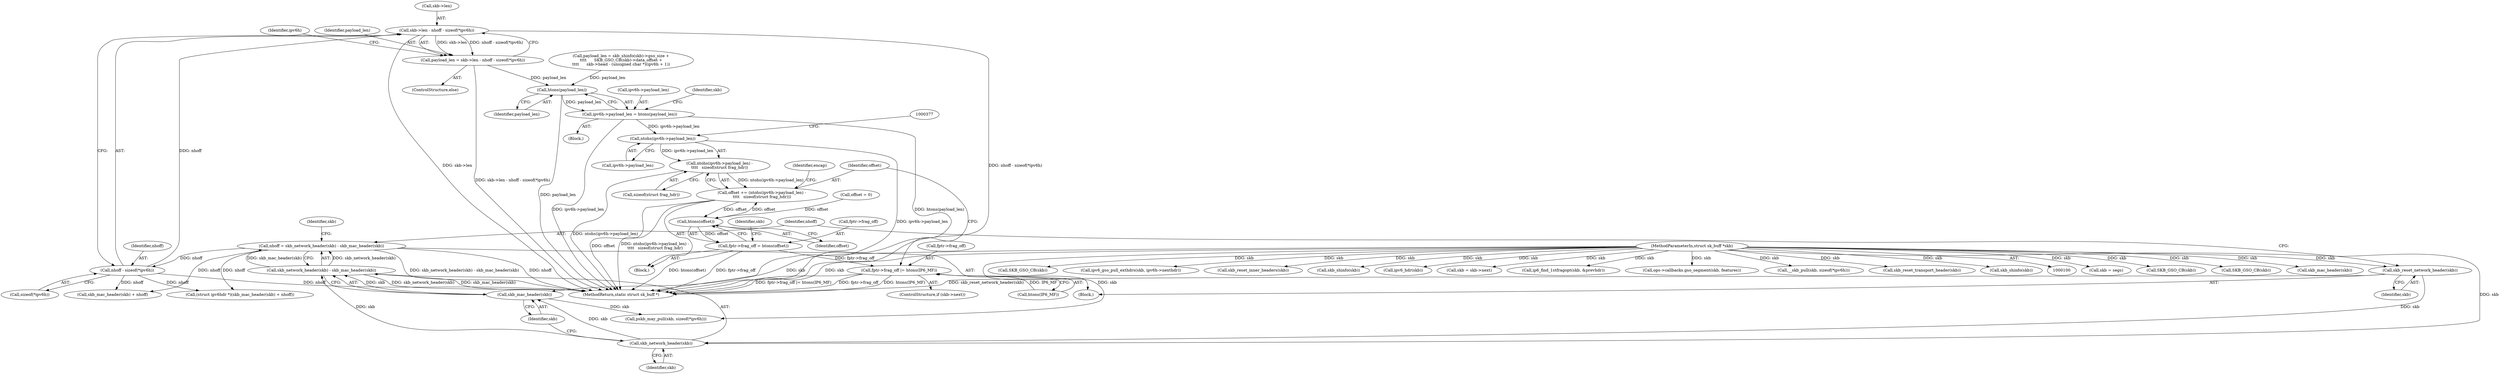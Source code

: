 digraph "0_linux_2423496af35d94a87156b063ea5cedffc10a70a1@API" {
"1000302" [label="(Call,skb->len - nhoff - sizeof(*ipv6h))"];
"1000306" [label="(Call,nhoff - sizeof(*ipv6h))"];
"1000127" [label="(Call,nhoff = skb_network_header(skb) - skb_mac_header(skb))"];
"1000129" [label="(Call,skb_network_header(skb) - skb_mac_header(skb))"];
"1000130" [label="(Call,skb_network_header(skb))"];
"1000125" [label="(Call,skb_reset_network_header(skb))"];
"1000101" [label="(MethodParameterIn,struct sk_buff *skb)"];
"1000132" [label="(Call,skb_mac_header(skb))"];
"1000300" [label="(Call,payload_len = skb->len - nhoff - sizeof(*ipv6h))"];
"1000315" [label="(Call,htons(payload_len))"];
"1000311" [label="(Call,ipv6h->payload_len = htons(payload_len))"];
"1000372" [label="(Call,ntohs(ipv6h->payload_len))"];
"1000371" [label="(Call,ntohs(ipv6h->payload_len) -\n\t\t\t\t   sizeof(struct frag_hdr))"];
"1000369" [label="(Call,offset += (ntohs(ipv6h->payload_len) -\n\t\t\t\t   sizeof(struct frag_hdr)))"];
"1000357" [label="(Call,htons(offset))"];
"1000353" [label="(Call,fptr->frag_off = htons(offset))"];
"1000363" [label="(Call,fptr->frag_off |= htons(IP6_MF))"];
"1000312" [label="(Call,ipv6h->payload_len)"];
"1000361" [label="(Identifier,skb)"];
"1000137" [label="(Call,pskb_may_pull(skb, sizeof(*ipv6h)))"];
"1000372" [label="(Call,ntohs(ipv6h->payload_len))"];
"1000316" [label="(Identifier,payload_len)"];
"1000308" [label="(Call,sizeof(*ipv6h))"];
"1000307" [label="(Identifier,nhoff)"];
"1000258" [label="(Call,skb = segs)"];
"1000126" [label="(Identifier,skb)"];
"1000147" [label="(Call,SKB_GSO_CB(skb))"];
"1000162" [label="(Call,SKB_GSO_CB(skb))"];
"1000273" [label="(Call,skb_mac_header(skb))"];
"1000303" [label="(Call,skb->len)"];
"1000129" [label="(Call,skb_network_header(skb) - skb_mac_header(skb))"];
"1000287" [label="(Call,SKB_GSO_CB(skb))"];
"1000184" [label="(Call,ipv6_gso_pull_exthdrs(skb, ipv6h->nexthdr))"];
"1000306" [label="(Call,nhoff - sizeof(*ipv6h))"];
"1000330" [label="(Block,)"];
"1000353" [label="(Call,fptr->frag_off = htons(offset))"];
"1000370" [label="(Identifier,offset)"];
"1000127" [label="(Call,nhoff = skb_network_header(skb) - skb_mac_header(skb))"];
"1000302" [label="(Call,skb->len - nhoff - sizeof(*ipv6h))"];
"1000101" [label="(MethodParameterIn,struct sk_buff *skb)"];
"1000373" [label="(Call,ipv6h->payload_len)"];
"1000364" [label="(Call,fptr->frag_off)"];
"1000380" [label="(Call,skb_reset_inner_headers(skb))"];
"1000118" [label="(Call,offset = 0)"];
"1000300" [label="(Call,payload_len = skb->len - nhoff - sizeof(*ipv6h))"];
"1000311" [label="(Call,ipv6h->payload_len = htons(payload_len))"];
"1000282" [label="(Call,skb_shinfo(skb))"];
"1000125" [label="(Call,skb_reset_network_header(skb))"];
"1000270" [label="(Call,(struct ipv6hdr *)(skb_mac_header(skb) + nhoff))"];
"1000272" [label="(Call,skb_mac_header(skb) + nhoff)"];
"1000358" [label="(Identifier,offset)"];
"1000170" [label="(Call,ipv6_hdr(skb))"];
"1000262" [label="(Call,skb = skb->next)"];
"1000367" [label="(Call,htons(IP6_MF))"];
"1000313" [label="(Identifier,ipv6h)"];
"1000371" [label="(Call,ntohs(ipv6h->payload_len) -\n\t\t\t\t   sizeof(struct frag_hdr))"];
"1000131" [label="(Identifier,skb)"];
"1000132" [label="(Call,skb_mac_header(skb))"];
"1000363" [label="(Call,fptr->frag_off |= htons(IP6_MF))"];
"1000359" [label="(ControlStructure,if (skb->next))"];
"1000379" [label="(Identifier,encap)"];
"1000278" [label="(Call,payload_len = skb_shinfo(skb)->gso_size +\n\t\t\t\t      SKB_GSO_CB(skb)->data_offset +\n\t\t\t\t      skb->head - (unsigned char *)(ipv6h + 1))"];
"1000267" [label="(Block,)"];
"1000128" [label="(Identifier,nhoff)"];
"1000133" [label="(Identifier,skb)"];
"1000301" [label="(Identifier,payload_len)"];
"1000319" [label="(Identifier,skb)"];
"1000138" [label="(Identifier,skb)"];
"1000299" [label="(ControlStructure,else)"];
"1000376" [label="(Call,sizeof(struct frag_hdr))"];
"1000333" [label="(Call,ip6_find_1stfragopt(skb, &prevhdr))"];
"1000354" [label="(Call,fptr->frag_off)"];
"1000357" [label="(Call,htons(offset))"];
"1000385" [label="(MethodReturn,static struct sk_buff *)"];
"1000315" [label="(Call,htons(payload_len))"];
"1000240" [label="(Call,ops->callbacks.gso_segment(skb, features))"];
"1000172" [label="(Call,__skb_pull(skb, sizeof(*ipv6h)))"];
"1000236" [label="(Call,skb_reset_transport_header(skb))"];
"1000103" [label="(Block,)"];
"1000369" [label="(Call,offset += (ntohs(ipv6h->payload_len) -\n\t\t\t\t   sizeof(struct frag_hdr)))"];
"1000196" [label="(Call,skb_shinfo(skb))"];
"1000130" [label="(Call,skb_network_header(skb))"];
"1000302" -> "1000300"  [label="AST: "];
"1000302" -> "1000306"  [label="CFG: "];
"1000303" -> "1000302"  [label="AST: "];
"1000306" -> "1000302"  [label="AST: "];
"1000300" -> "1000302"  [label="CFG: "];
"1000302" -> "1000385"  [label="DDG: skb->len"];
"1000302" -> "1000385"  [label="DDG: nhoff - sizeof(*ipv6h)"];
"1000302" -> "1000300"  [label="DDG: skb->len"];
"1000302" -> "1000300"  [label="DDG: nhoff - sizeof(*ipv6h)"];
"1000306" -> "1000302"  [label="DDG: nhoff"];
"1000306" -> "1000308"  [label="CFG: "];
"1000307" -> "1000306"  [label="AST: "];
"1000308" -> "1000306"  [label="AST: "];
"1000306" -> "1000385"  [label="DDG: nhoff"];
"1000306" -> "1000270"  [label="DDG: nhoff"];
"1000306" -> "1000272"  [label="DDG: nhoff"];
"1000127" -> "1000306"  [label="DDG: nhoff"];
"1000127" -> "1000103"  [label="AST: "];
"1000127" -> "1000129"  [label="CFG: "];
"1000128" -> "1000127"  [label="AST: "];
"1000129" -> "1000127"  [label="AST: "];
"1000138" -> "1000127"  [label="CFG: "];
"1000127" -> "1000385"  [label="DDG: skb_network_header(skb) - skb_mac_header(skb)"];
"1000127" -> "1000385"  [label="DDG: nhoff"];
"1000129" -> "1000127"  [label="DDG: skb_network_header(skb)"];
"1000129" -> "1000127"  [label="DDG: skb_mac_header(skb)"];
"1000127" -> "1000270"  [label="DDG: nhoff"];
"1000127" -> "1000272"  [label="DDG: nhoff"];
"1000129" -> "1000132"  [label="CFG: "];
"1000130" -> "1000129"  [label="AST: "];
"1000132" -> "1000129"  [label="AST: "];
"1000129" -> "1000385"  [label="DDG: skb_network_header(skb)"];
"1000129" -> "1000385"  [label="DDG: skb_mac_header(skb)"];
"1000130" -> "1000129"  [label="DDG: skb"];
"1000132" -> "1000129"  [label="DDG: skb"];
"1000130" -> "1000131"  [label="CFG: "];
"1000131" -> "1000130"  [label="AST: "];
"1000133" -> "1000130"  [label="CFG: "];
"1000125" -> "1000130"  [label="DDG: skb"];
"1000101" -> "1000130"  [label="DDG: skb"];
"1000130" -> "1000132"  [label="DDG: skb"];
"1000125" -> "1000103"  [label="AST: "];
"1000125" -> "1000126"  [label="CFG: "];
"1000126" -> "1000125"  [label="AST: "];
"1000128" -> "1000125"  [label="CFG: "];
"1000125" -> "1000385"  [label="DDG: skb_reset_network_header(skb)"];
"1000101" -> "1000125"  [label="DDG: skb"];
"1000101" -> "1000100"  [label="AST: "];
"1000101" -> "1000385"  [label="DDG: skb"];
"1000101" -> "1000132"  [label="DDG: skb"];
"1000101" -> "1000137"  [label="DDG: skb"];
"1000101" -> "1000147"  [label="DDG: skb"];
"1000101" -> "1000162"  [label="DDG: skb"];
"1000101" -> "1000170"  [label="DDG: skb"];
"1000101" -> "1000172"  [label="DDG: skb"];
"1000101" -> "1000184"  [label="DDG: skb"];
"1000101" -> "1000196"  [label="DDG: skb"];
"1000101" -> "1000236"  [label="DDG: skb"];
"1000101" -> "1000240"  [label="DDG: skb"];
"1000101" -> "1000258"  [label="DDG: skb"];
"1000101" -> "1000262"  [label="DDG: skb"];
"1000101" -> "1000273"  [label="DDG: skb"];
"1000101" -> "1000282"  [label="DDG: skb"];
"1000101" -> "1000287"  [label="DDG: skb"];
"1000101" -> "1000333"  [label="DDG: skb"];
"1000101" -> "1000380"  [label="DDG: skb"];
"1000132" -> "1000133"  [label="CFG: "];
"1000133" -> "1000132"  [label="AST: "];
"1000132" -> "1000137"  [label="DDG: skb"];
"1000300" -> "1000299"  [label="AST: "];
"1000301" -> "1000300"  [label="AST: "];
"1000313" -> "1000300"  [label="CFG: "];
"1000300" -> "1000385"  [label="DDG: skb->len - nhoff - sizeof(*ipv6h)"];
"1000300" -> "1000315"  [label="DDG: payload_len"];
"1000315" -> "1000311"  [label="AST: "];
"1000315" -> "1000316"  [label="CFG: "];
"1000316" -> "1000315"  [label="AST: "];
"1000311" -> "1000315"  [label="CFG: "];
"1000315" -> "1000385"  [label="DDG: payload_len"];
"1000315" -> "1000311"  [label="DDG: payload_len"];
"1000278" -> "1000315"  [label="DDG: payload_len"];
"1000311" -> "1000267"  [label="AST: "];
"1000312" -> "1000311"  [label="AST: "];
"1000319" -> "1000311"  [label="CFG: "];
"1000311" -> "1000385"  [label="DDG: ipv6h->payload_len"];
"1000311" -> "1000385"  [label="DDG: htons(payload_len)"];
"1000311" -> "1000372"  [label="DDG: ipv6h->payload_len"];
"1000372" -> "1000371"  [label="AST: "];
"1000372" -> "1000373"  [label="CFG: "];
"1000373" -> "1000372"  [label="AST: "];
"1000377" -> "1000372"  [label="CFG: "];
"1000372" -> "1000385"  [label="DDG: ipv6h->payload_len"];
"1000372" -> "1000371"  [label="DDG: ipv6h->payload_len"];
"1000371" -> "1000369"  [label="AST: "];
"1000371" -> "1000376"  [label="CFG: "];
"1000376" -> "1000371"  [label="AST: "];
"1000369" -> "1000371"  [label="CFG: "];
"1000371" -> "1000385"  [label="DDG: ntohs(ipv6h->payload_len)"];
"1000371" -> "1000369"  [label="DDG: ntohs(ipv6h->payload_len)"];
"1000369" -> "1000330"  [label="AST: "];
"1000370" -> "1000369"  [label="AST: "];
"1000379" -> "1000369"  [label="CFG: "];
"1000369" -> "1000385"  [label="DDG: offset"];
"1000369" -> "1000385"  [label="DDG: ntohs(ipv6h->payload_len) -\n\t\t\t\t   sizeof(struct frag_hdr)"];
"1000369" -> "1000357"  [label="DDG: offset"];
"1000357" -> "1000369"  [label="DDG: offset"];
"1000357" -> "1000353"  [label="AST: "];
"1000357" -> "1000358"  [label="CFG: "];
"1000358" -> "1000357"  [label="AST: "];
"1000353" -> "1000357"  [label="CFG: "];
"1000357" -> "1000353"  [label="DDG: offset"];
"1000118" -> "1000357"  [label="DDG: offset"];
"1000353" -> "1000330"  [label="AST: "];
"1000354" -> "1000353"  [label="AST: "];
"1000361" -> "1000353"  [label="CFG: "];
"1000353" -> "1000385"  [label="DDG: htons(offset)"];
"1000353" -> "1000385"  [label="DDG: fptr->frag_off"];
"1000353" -> "1000363"  [label="DDG: fptr->frag_off"];
"1000363" -> "1000359"  [label="AST: "];
"1000363" -> "1000367"  [label="CFG: "];
"1000364" -> "1000363"  [label="AST: "];
"1000367" -> "1000363"  [label="AST: "];
"1000370" -> "1000363"  [label="CFG: "];
"1000363" -> "1000385"  [label="DDG: fptr->frag_off"];
"1000363" -> "1000385"  [label="DDG: htons(IP6_MF)"];
"1000363" -> "1000385"  [label="DDG: fptr->frag_off |= htons(IP6_MF)"];
"1000367" -> "1000363"  [label="DDG: IP6_MF"];
}
